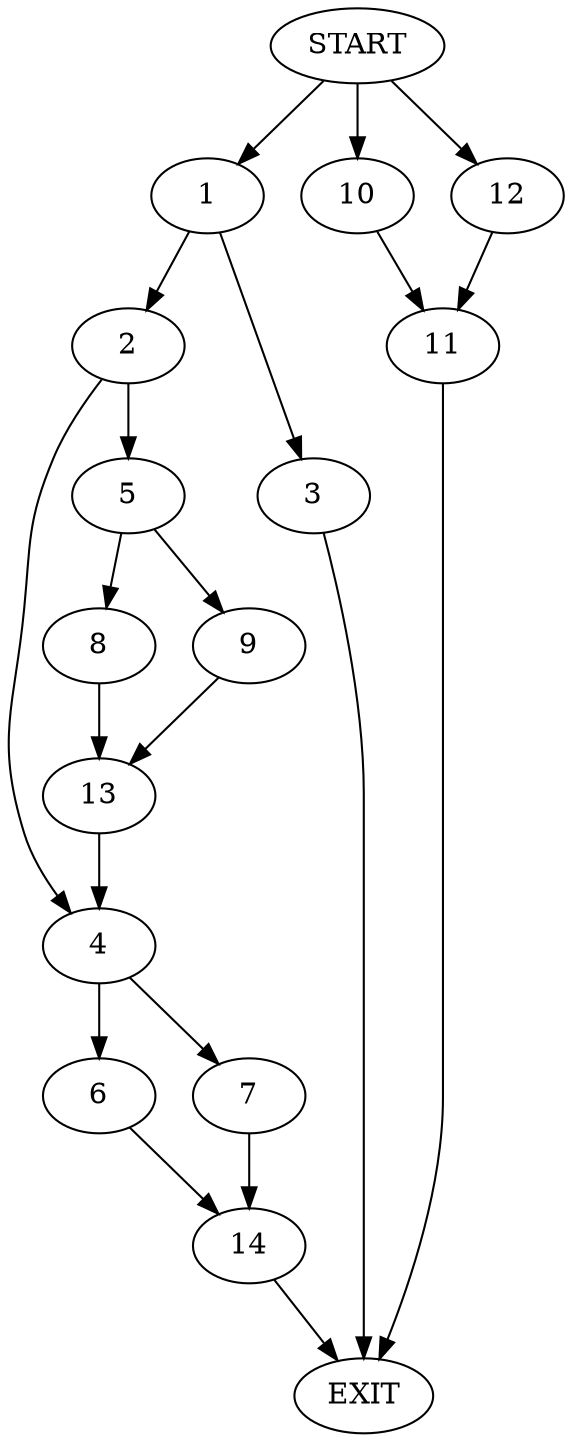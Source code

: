 digraph {
0 [label="START"]
15 [label="EXIT"]
0 -> 1
1 -> 2
1 -> 3
2 -> 4
2 -> 5
3 -> 15
4 -> 6
4 -> 7
5 -> 8
5 -> 9
0 -> 10
10 -> 11
11 -> 15
0 -> 12
12 -> 11
9 -> 13
8 -> 13
13 -> 4
7 -> 14
6 -> 14
14 -> 15
}
